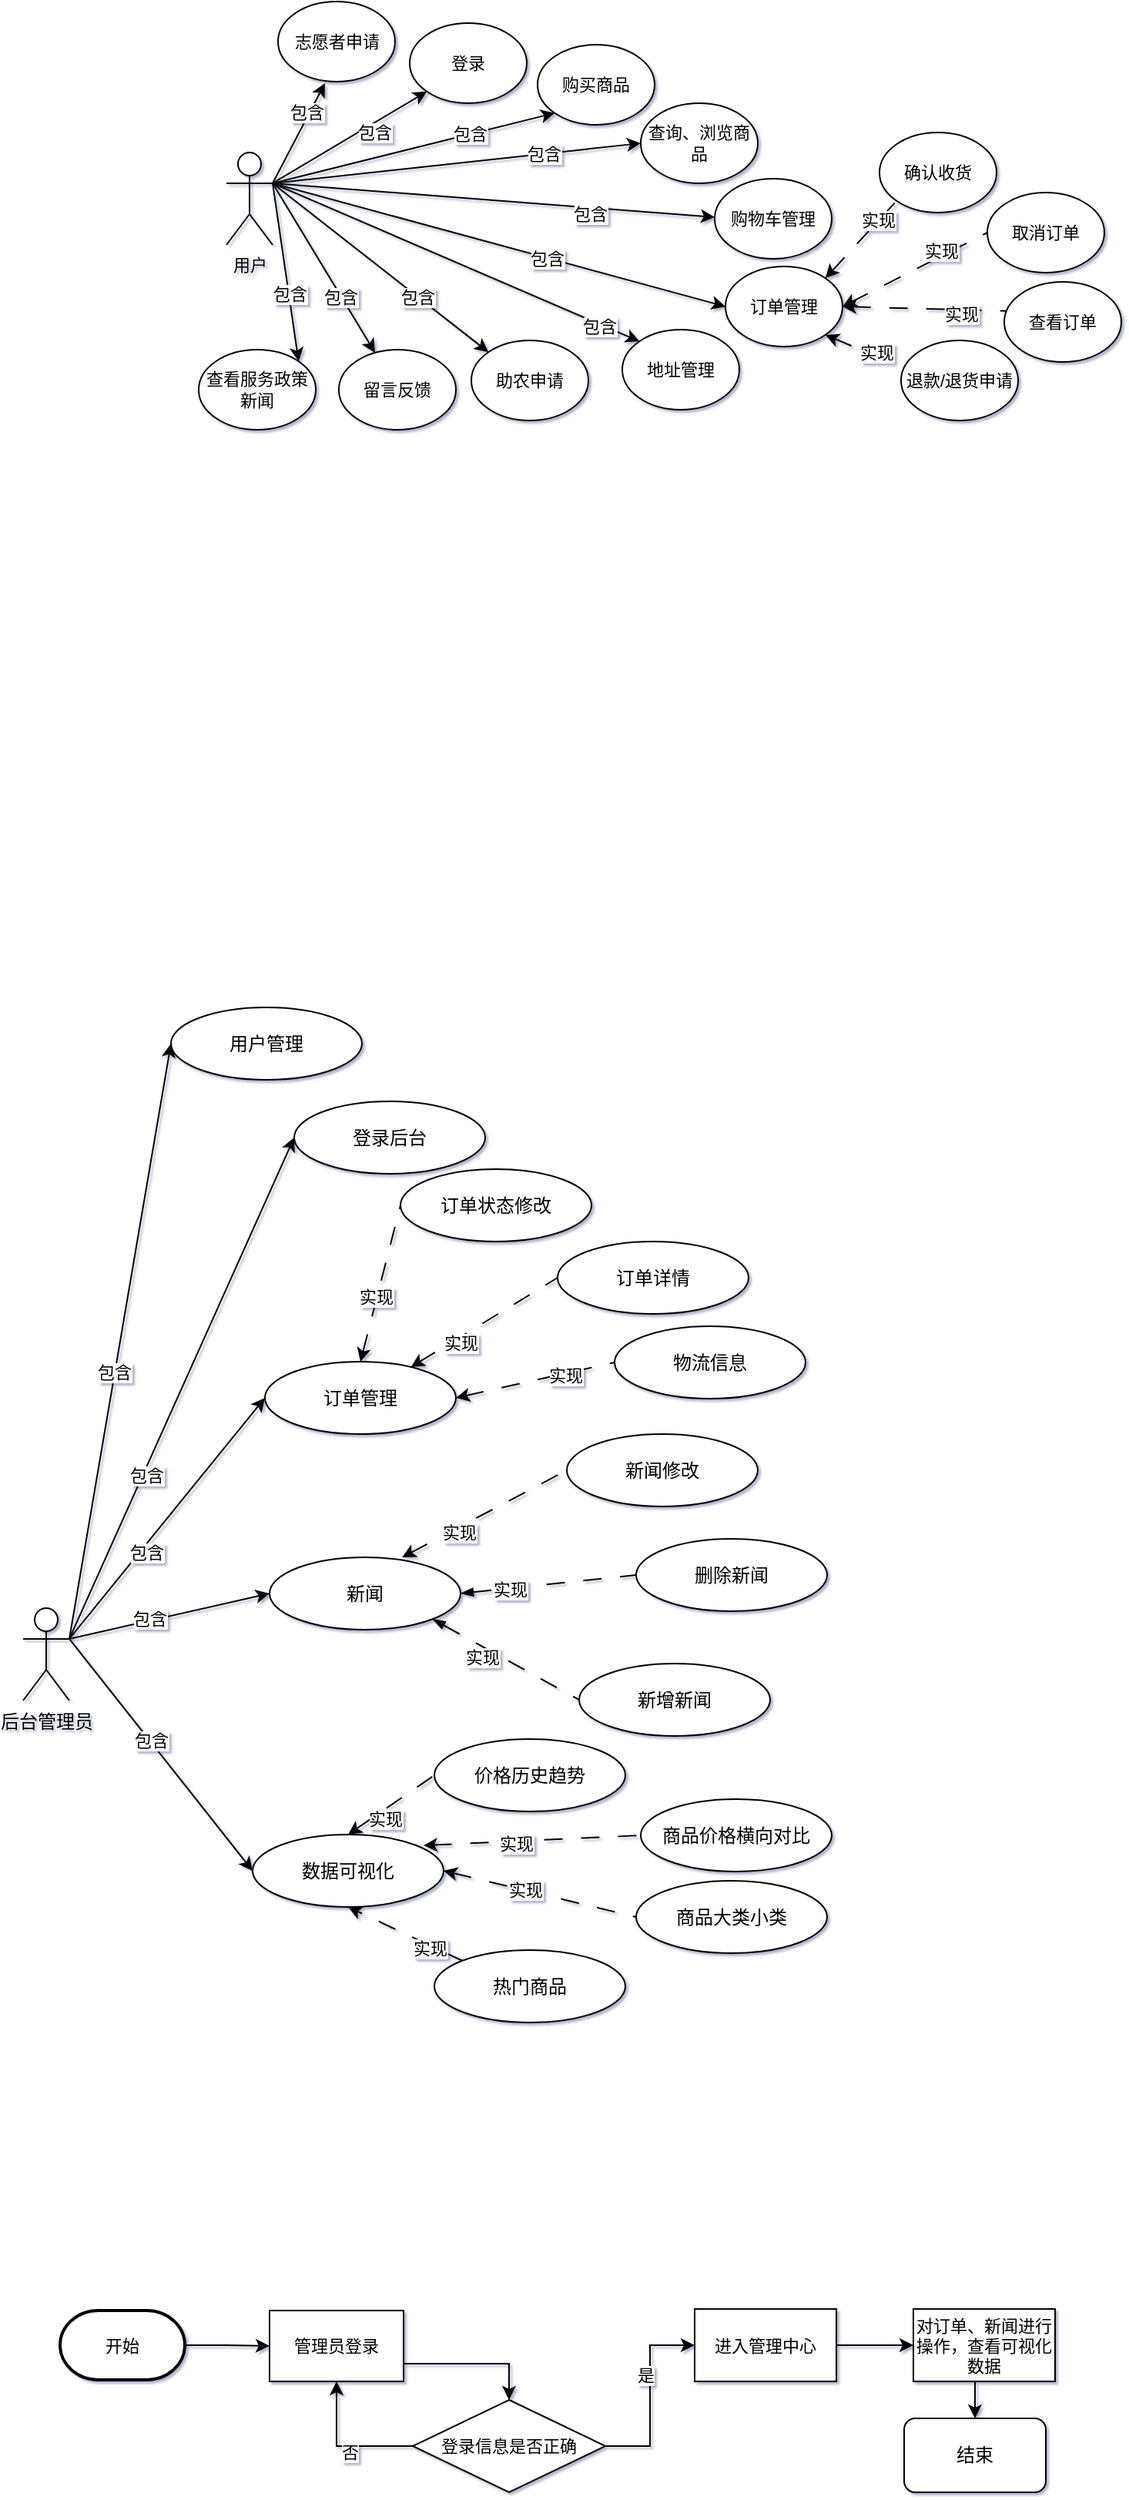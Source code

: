 <mxfile version="21.3.0" type="github">
  <diagram id="IAWx1fr4JjzV1SWlqMux" name="Page-1">
    <mxGraphModel dx="794" dy="1563" grid="0" gridSize="10" guides="1" tooltips="1" connect="1" arrows="1" fold="1" page="1" pageScale="1" pageWidth="827" pageHeight="1169" math="0" shadow="1">
      <root>
        <mxCell id="0" />
        <mxCell id="1" parent="0" />
        <mxCell id="3Ixn6hxzqCW4xCk5gr-1-3" style="rounded=0;orthogonalLoop=1;jettySize=auto;html=1;exitX=1;exitY=0.333;exitDx=0;exitDy=0;exitPerimeter=0;entryX=0;entryY=0.5;entryDx=0;entryDy=0;" parent="1" source="3Ixn6hxzqCW4xCk5gr-1-1" target="3Ixn6hxzqCW4xCk5gr-1-5" edge="1">
          <mxGeometry relative="1" as="geometry">
            <mxPoint x="130" y="71" as="targetPoint" />
          </mxGeometry>
        </mxCell>
        <mxCell id="raqdVHwmiV9Ux56MRQjQ-12" value="包含" style="edgeLabel;html=1;align=center;verticalAlign=middle;resizable=0;points=[];" parent="3Ixn6hxzqCW4xCk5gr-1-3" vertex="1" connectable="0">
          <mxGeometry x="-0.104" y="1" relative="1" as="geometry">
            <mxPoint as="offset" />
          </mxGeometry>
        </mxCell>
        <mxCell id="3Ixn6hxzqCW4xCk5gr-1-24" style="rounded=0;orthogonalLoop=1;jettySize=auto;html=1;exitX=1;exitY=0.333;exitDx=0;exitDy=0;exitPerimeter=0;entryX=0;entryY=0.5;entryDx=0;entryDy=0;" parent="1" source="3Ixn6hxzqCW4xCk5gr-1-1" target="3Ixn6hxzqCW4xCk5gr-1-12" edge="1">
          <mxGeometry relative="1" as="geometry" />
        </mxCell>
        <mxCell id="raqdVHwmiV9Ux56MRQjQ-8" value="包含" style="edgeLabel;html=1;align=center;verticalAlign=middle;resizable=0;points=[];" parent="3Ixn6hxzqCW4xCk5gr-1-24" vertex="1" connectable="0">
          <mxGeometry x="-0.198" y="1" relative="1" as="geometry">
            <mxPoint as="offset" />
          </mxGeometry>
        </mxCell>
        <mxCell id="3Ixn6hxzqCW4xCk5gr-1-25" style="rounded=0;orthogonalLoop=1;jettySize=auto;html=1;exitX=1;exitY=0.333;exitDx=0;exitDy=0;exitPerimeter=0;entryX=0;entryY=0.5;entryDx=0;entryDy=0;" parent="1" source="3Ixn6hxzqCW4xCk5gr-1-1" target="3Ixn6hxzqCW4xCk5gr-1-16" edge="1">
          <mxGeometry relative="1" as="geometry" />
        </mxCell>
        <mxCell id="raqdVHwmiV9Ux56MRQjQ-7" value="包含" style="edgeLabel;html=1;align=center;verticalAlign=middle;resizable=0;points=[];" parent="3Ixn6hxzqCW4xCk5gr-1-25" vertex="1" connectable="0">
          <mxGeometry x="-0.125" y="1" relative="1" as="geometry">
            <mxPoint as="offset" />
          </mxGeometry>
        </mxCell>
        <mxCell id="3Ixn6hxzqCW4xCk5gr-1-26" style="rounded=0;orthogonalLoop=1;jettySize=auto;html=1;exitX=1;exitY=0.333;exitDx=0;exitDy=0;exitPerimeter=0;entryX=0;entryY=0.5;entryDx=0;entryDy=0;" parent="1" source="3Ixn6hxzqCW4xCk5gr-1-1" target="3Ixn6hxzqCW4xCk5gr-1-7" edge="1">
          <mxGeometry relative="1" as="geometry" />
        </mxCell>
        <mxCell id="raqdVHwmiV9Ux56MRQjQ-10" value="包含" style="edgeLabel;html=1;align=center;verticalAlign=middle;resizable=0;points=[];" parent="3Ixn6hxzqCW4xCk5gr-1-26" vertex="1" connectable="0">
          <mxGeometry x="-0.342" y="-2" relative="1" as="geometry">
            <mxPoint as="offset" />
          </mxGeometry>
        </mxCell>
        <mxCell id="3Ixn6hxzqCW4xCk5gr-1-27" style="rounded=0;orthogonalLoop=1;jettySize=auto;html=1;exitX=1;exitY=0.333;exitDx=0;exitDy=0;exitPerimeter=0;entryX=0;entryY=0.5;entryDx=0;entryDy=0;" parent="1" source="3Ixn6hxzqCW4xCk5gr-1-1" target="3Ixn6hxzqCW4xCk5gr-1-8" edge="1">
          <mxGeometry relative="1" as="geometry" />
        </mxCell>
        <mxCell id="raqdVHwmiV9Ux56MRQjQ-9" value="包含" style="edgeLabel;html=1;align=center;verticalAlign=middle;resizable=0;points=[];" parent="3Ixn6hxzqCW4xCk5gr-1-27" vertex="1" connectable="0">
          <mxGeometry x="-0.254" y="-3" relative="1" as="geometry">
            <mxPoint as="offset" />
          </mxGeometry>
        </mxCell>
        <mxCell id="3Ixn6hxzqCW4xCk5gr-1-1" value="后台管理员" style="shape=umlActor;verticalLabelPosition=bottom;verticalAlign=top;html=1;outlineConnect=0;" parent="1" vertex="1">
          <mxGeometry x="56" y="487" width="30" height="60" as="geometry" />
        </mxCell>
        <mxCell id="3Ixn6hxzqCW4xCk5gr-1-5" value="用户管理" style="ellipse;whiteSpace=wrap;html=1;" parent="1" vertex="1">
          <mxGeometry x="152" y="97" width="124" height="47" as="geometry" />
        </mxCell>
        <mxCell id="3Ixn6hxzqCW4xCk5gr-1-7" value="登录后台" style="ellipse;whiteSpace=wrap;html=1;" parent="1" vertex="1">
          <mxGeometry x="232" y="158" width="124" height="47" as="geometry" />
        </mxCell>
        <mxCell id="3Ixn6hxzqCW4xCk5gr-1-35" style="edgeStyle=none;shape=connector;rounded=0;orthogonalLoop=1;jettySize=auto;html=1;exitX=0.5;exitY=0;exitDx=0;exitDy=0;entryX=0;entryY=0.5;entryDx=0;entryDy=0;dashed=1;dashPattern=12 12;labelBackgroundColor=default;strokeColor=default;fontFamily=Helvetica;fontSize=11;fontColor=default;endArrow=none;startArrow=classic;startFill=1;endFill=0;" parent="1" source="3Ixn6hxzqCW4xCk5gr-1-8" target="3Ixn6hxzqCW4xCk5gr-1-9" edge="1">
          <mxGeometry relative="1" as="geometry" />
        </mxCell>
        <mxCell id="raqdVHwmiV9Ux56MRQjQ-18" value="实现" style="edgeLabel;html=1;align=center;verticalAlign=middle;resizable=0;points=[];" parent="3Ixn6hxzqCW4xCk5gr-1-35" vertex="1" connectable="0">
          <mxGeometry x="-0.176" y="1" relative="1" as="geometry">
            <mxPoint as="offset" />
          </mxGeometry>
        </mxCell>
        <mxCell id="3Ixn6hxzqCW4xCk5gr-1-36" style="edgeStyle=none;shape=connector;rounded=0;orthogonalLoop=1;jettySize=auto;html=1;entryX=0;entryY=0.5;entryDx=0;entryDy=0;dashed=1;dashPattern=12 12;labelBackgroundColor=default;strokeColor=default;fontFamily=Helvetica;fontSize=11;fontColor=default;endArrow=none;startArrow=classic;startFill=1;endFill=0;" parent="1" source="3Ixn6hxzqCW4xCk5gr-1-8" target="3Ixn6hxzqCW4xCk5gr-1-10" edge="1">
          <mxGeometry relative="1" as="geometry" />
        </mxCell>
        <mxCell id="raqdVHwmiV9Ux56MRQjQ-19" value="实现" style="edgeLabel;html=1;align=center;verticalAlign=middle;resizable=0;points=[];" parent="3Ixn6hxzqCW4xCk5gr-1-36" vertex="1" connectable="0">
          <mxGeometry x="-0.366" y="-3" relative="1" as="geometry">
            <mxPoint as="offset" />
          </mxGeometry>
        </mxCell>
        <mxCell id="3Ixn6hxzqCW4xCk5gr-1-37" style="edgeStyle=none;shape=connector;rounded=0;orthogonalLoop=1;jettySize=auto;html=1;exitX=1;exitY=0.5;exitDx=0;exitDy=0;entryX=0;entryY=0.5;entryDx=0;entryDy=0;dashed=1;dashPattern=12 12;labelBackgroundColor=default;strokeColor=default;fontFamily=Helvetica;fontSize=11;fontColor=default;endArrow=none;startArrow=classic;startFill=1;endFill=0;" parent="1" source="3Ixn6hxzqCW4xCk5gr-1-8" target="3Ixn6hxzqCW4xCk5gr-1-11" edge="1">
          <mxGeometry relative="1" as="geometry" />
        </mxCell>
        <mxCell id="raqdVHwmiV9Ux56MRQjQ-20" value="实现" style="edgeLabel;html=1;align=center;verticalAlign=middle;resizable=0;points=[];" parent="3Ixn6hxzqCW4xCk5gr-1-37" vertex="1" connectable="0">
          <mxGeometry x="0.361" y="-1" relative="1" as="geometry">
            <mxPoint as="offset" />
          </mxGeometry>
        </mxCell>
        <mxCell id="3Ixn6hxzqCW4xCk5gr-1-8" value="订单管理" style="ellipse;whiteSpace=wrap;html=1;" parent="1" vertex="1">
          <mxGeometry x="213" y="327" width="124" height="47" as="geometry" />
        </mxCell>
        <mxCell id="3Ixn6hxzqCW4xCk5gr-1-9" value="订单状态修改" style="ellipse;whiteSpace=wrap;html=1;" parent="1" vertex="1">
          <mxGeometry x="301" y="202" width="124" height="47" as="geometry" />
        </mxCell>
        <mxCell id="3Ixn6hxzqCW4xCk5gr-1-10" value="订单详情" style="ellipse;whiteSpace=wrap;html=1;" parent="1" vertex="1">
          <mxGeometry x="403" y="249" width="124" height="47" as="geometry" />
        </mxCell>
        <mxCell id="3Ixn6hxzqCW4xCk5gr-1-11" value="物流信息" style="ellipse;whiteSpace=wrap;html=1;" parent="1" vertex="1">
          <mxGeometry x="440" y="304" width="124" height="47" as="geometry" />
        </mxCell>
        <mxCell id="3Ixn6hxzqCW4xCk5gr-1-32" style="edgeStyle=none;shape=connector;rounded=0;orthogonalLoop=1;jettySize=auto;html=1;exitX=0.694;exitY=0;exitDx=0;exitDy=0;entryX=0;entryY=0.5;entryDx=0;entryDy=0;dashed=1;dashPattern=12 12;labelBackgroundColor=default;strokeColor=default;fontFamily=Helvetica;fontSize=11;fontColor=default;endArrow=none;startArrow=classic;startFill=1;endFill=0;exitPerimeter=0;" parent="1" source="3Ixn6hxzqCW4xCk5gr-1-12" target="3Ixn6hxzqCW4xCk5gr-1-13" edge="1">
          <mxGeometry relative="1" as="geometry" />
        </mxCell>
        <mxCell id="raqdVHwmiV9Ux56MRQjQ-17" value="实现" style="edgeLabel;html=1;align=center;verticalAlign=middle;resizable=0;points=[];" parent="3Ixn6hxzqCW4xCk5gr-1-32" vertex="1" connectable="0">
          <mxGeometry x="-0.345" y="-3" relative="1" as="geometry">
            <mxPoint as="offset" />
          </mxGeometry>
        </mxCell>
        <mxCell id="3Ixn6hxzqCW4xCk5gr-1-33" style="edgeStyle=none;shape=connector;rounded=0;orthogonalLoop=1;jettySize=auto;html=1;exitX=1;exitY=0.5;exitDx=0;exitDy=0;entryX=0;entryY=0.5;entryDx=0;entryDy=0;dashed=1;dashPattern=12 12;labelBackgroundColor=default;strokeColor=default;fontFamily=Helvetica;fontSize=11;fontColor=default;endArrow=none;startArrow=blockThin;startFill=1;endFill=0;" parent="1" source="3Ixn6hxzqCW4xCk5gr-1-12" target="3Ixn6hxzqCW4xCk5gr-1-14" edge="1">
          <mxGeometry relative="1" as="geometry" />
        </mxCell>
        <mxCell id="raqdVHwmiV9Ux56MRQjQ-16" value="实现" style="edgeLabel;html=1;align=center;verticalAlign=middle;resizable=0;points=[];" parent="3Ixn6hxzqCW4xCk5gr-1-33" vertex="1" connectable="0">
          <mxGeometry x="-0.449" y="-1" relative="1" as="geometry">
            <mxPoint as="offset" />
          </mxGeometry>
        </mxCell>
        <mxCell id="3Ixn6hxzqCW4xCk5gr-1-34" style="edgeStyle=none;shape=connector;rounded=0;orthogonalLoop=1;jettySize=auto;html=1;exitX=1;exitY=1;exitDx=0;exitDy=0;entryX=0;entryY=0.5;entryDx=0;entryDy=0;dashed=1;dashPattern=12 12;labelBackgroundColor=default;strokeColor=default;fontFamily=Helvetica;fontSize=11;fontColor=default;endArrow=none;endFill=0;startArrow=blockThin;startFill=1;" parent="1" source="3Ixn6hxzqCW4xCk5gr-1-12" target="3Ixn6hxzqCW4xCk5gr-1-15" edge="1">
          <mxGeometry relative="1" as="geometry" />
        </mxCell>
        <mxCell id="raqdVHwmiV9Ux56MRQjQ-15" value="实现" style="edgeLabel;html=1;align=center;verticalAlign=middle;resizable=0;points=[];" parent="3Ixn6hxzqCW4xCk5gr-1-34" vertex="1" connectable="0">
          <mxGeometry x="-0.279" y="-1" relative="1" as="geometry">
            <mxPoint x="-2" y="5" as="offset" />
          </mxGeometry>
        </mxCell>
        <mxCell id="3Ixn6hxzqCW4xCk5gr-1-12" value="新闻" style="ellipse;whiteSpace=wrap;html=1;" parent="1" vertex="1">
          <mxGeometry x="216" y="454" width="124" height="47" as="geometry" />
        </mxCell>
        <mxCell id="3Ixn6hxzqCW4xCk5gr-1-13" value="新闻修改" style="ellipse;whiteSpace=wrap;html=1;" parent="1" vertex="1">
          <mxGeometry x="409" y="374" width="124" height="47" as="geometry" />
        </mxCell>
        <mxCell id="3Ixn6hxzqCW4xCk5gr-1-14" value="删除新闻" style="ellipse;whiteSpace=wrap;html=1;" parent="1" vertex="1">
          <mxGeometry x="454" y="442" width="124" height="47" as="geometry" />
        </mxCell>
        <mxCell id="3Ixn6hxzqCW4xCk5gr-1-15" value="新增新闻" style="ellipse;whiteSpace=wrap;html=1;" parent="1" vertex="1">
          <mxGeometry x="417" y="523" width="124" height="47" as="geometry" />
        </mxCell>
        <mxCell id="3Ixn6hxzqCW4xCk5gr-1-23" style="rounded=0;orthogonalLoop=1;jettySize=auto;html=1;exitX=0.5;exitY=0;exitDx=0;exitDy=0;entryX=0;entryY=0.5;entryDx=0;entryDy=0;dashed=1;dashPattern=12 12;startArrow=classic;startFill=1;endArrow=none;endFill=0;" parent="1" source="3Ixn6hxzqCW4xCk5gr-1-16" target="3Ixn6hxzqCW4xCk5gr-1-17" edge="1">
          <mxGeometry relative="1" as="geometry" />
        </mxCell>
        <mxCell id="raqdVHwmiV9Ux56MRQjQ-14" value="实现" style="edgeLabel;html=1;align=center;verticalAlign=middle;resizable=0;points=[];" parent="3Ixn6hxzqCW4xCk5gr-1-23" vertex="1" connectable="0">
          <mxGeometry x="-0.253" y="-5" relative="1" as="geometry">
            <mxPoint as="offset" />
          </mxGeometry>
        </mxCell>
        <mxCell id="3Ixn6hxzqCW4xCk5gr-1-29" style="rounded=0;orthogonalLoop=1;jettySize=auto;html=1;exitX=0.895;exitY=0.15;exitDx=0;exitDy=0;entryX=0;entryY=0.5;entryDx=0;entryDy=0;dashed=1;dashPattern=12 12;startArrow=classic;startFill=1;endArrow=none;endFill=0;exitPerimeter=0;" parent="1" source="3Ixn6hxzqCW4xCk5gr-1-16" target="3Ixn6hxzqCW4xCk5gr-1-18" edge="1">
          <mxGeometry relative="1" as="geometry" />
        </mxCell>
        <mxCell id="raqdVHwmiV9Ux56MRQjQ-13" value="实现" style="edgeLabel;html=1;align=center;verticalAlign=middle;resizable=0;points=[];" parent="3Ixn6hxzqCW4xCk5gr-1-29" vertex="1" connectable="0">
          <mxGeometry x="-0.148" y="-1" relative="1" as="geometry">
            <mxPoint as="offset" />
          </mxGeometry>
        </mxCell>
        <mxCell id="3Ixn6hxzqCW4xCk5gr-1-30" style="edgeStyle=none;shape=connector;rounded=0;orthogonalLoop=1;jettySize=auto;html=1;exitX=1;exitY=0.5;exitDx=0;exitDy=0;entryX=0;entryY=0.5;entryDx=0;entryDy=0;dashed=1;dashPattern=12 12;labelBackgroundColor=default;strokeColor=default;fontFamily=Helvetica;fontSize=11;fontColor=default;endArrow=none;startArrow=classic;startFill=1;endFill=0;" parent="1" source="3Ixn6hxzqCW4xCk5gr-1-16" target="3Ixn6hxzqCW4xCk5gr-1-19" edge="1">
          <mxGeometry relative="1" as="geometry" />
        </mxCell>
        <mxCell id="raqdVHwmiV9Ux56MRQjQ-6" value="实现" style="edgeLabel;html=1;align=center;verticalAlign=middle;resizable=0;points=[];" parent="3Ixn6hxzqCW4xCk5gr-1-30" vertex="1" connectable="0">
          <mxGeometry x="-0.162" relative="1" as="geometry">
            <mxPoint as="offset" />
          </mxGeometry>
        </mxCell>
        <mxCell id="3Ixn6hxzqCW4xCk5gr-1-16" value="数据可视化" style="ellipse;whiteSpace=wrap;html=1;" parent="1" vertex="1">
          <mxGeometry x="205" y="634" width="124" height="47" as="geometry" />
        </mxCell>
        <mxCell id="3Ixn6hxzqCW4xCk5gr-1-17" value="价格历史趋势" style="ellipse;whiteSpace=wrap;html=1;" parent="1" vertex="1">
          <mxGeometry x="323" y="572" width="124" height="47" as="geometry" />
        </mxCell>
        <mxCell id="3Ixn6hxzqCW4xCk5gr-1-18" value="商品价格横向对比" style="ellipse;whiteSpace=wrap;html=1;" parent="1" vertex="1">
          <mxGeometry x="457" y="611" width="124" height="47" as="geometry" />
        </mxCell>
        <mxCell id="3Ixn6hxzqCW4xCk5gr-1-19" value="商品大类小类" style="ellipse;whiteSpace=wrap;html=1;" parent="1" vertex="1">
          <mxGeometry x="454" y="664" width="124" height="47" as="geometry" />
        </mxCell>
        <mxCell id="2umxBC1oiJkA_RggxifI-1" style="edgeStyle=none;shape=connector;rounded=0;orthogonalLoop=1;jettySize=auto;html=1;exitX=0;exitY=0;exitDx=0;exitDy=0;entryX=0.5;entryY=1;entryDx=0;entryDy=0;dashed=1;dashPattern=12 12;labelBackgroundColor=default;strokeColor=default;fontFamily=Helvetica;fontSize=11;fontColor=default;startArrow=none;startFill=0;endArrow=classic;endFill=1;" edge="1" parent="1" source="3Ixn6hxzqCW4xCk5gr-1-20" target="3Ixn6hxzqCW4xCk5gr-1-16">
          <mxGeometry relative="1" as="geometry" />
        </mxCell>
        <mxCell id="2umxBC1oiJkA_RggxifI-3" value="实现" style="edgeLabel;html=1;align=center;verticalAlign=middle;resizable=0;points=[];fontSize=11;fontFamily=Helvetica;fontColor=default;" vertex="1" connectable="0" parent="2umxBC1oiJkA_RggxifI-1">
          <mxGeometry x="-0.435" y="2" relative="1" as="geometry">
            <mxPoint as="offset" />
          </mxGeometry>
        </mxCell>
        <mxCell id="3Ixn6hxzqCW4xCk5gr-1-20" value="热门商品" style="ellipse;whiteSpace=wrap;html=1;" parent="1" vertex="1">
          <mxGeometry x="323" y="709" width="124" height="47" as="geometry" />
        </mxCell>
        <mxCell id="3Ixn6hxzqCW4xCk5gr-1-46" style="edgeStyle=orthogonalEdgeStyle;shape=connector;rounded=0;orthogonalLoop=1;jettySize=auto;html=1;exitX=1;exitY=0.5;exitDx=0;exitDy=0;exitPerimeter=0;entryX=0;entryY=0.5;entryDx=0;entryDy=0;labelBackgroundColor=default;strokeColor=default;fontFamily=Helvetica;fontSize=11;fontColor=default;endArrow=classic;" parent="1" source="3Ixn6hxzqCW4xCk5gr-1-38" target="3Ixn6hxzqCW4xCk5gr-1-39" edge="1">
          <mxGeometry relative="1" as="geometry" />
        </mxCell>
        <mxCell id="3Ixn6hxzqCW4xCk5gr-1-38" value="开始" style="strokeWidth=2;html=1;shape=mxgraph.flowchart.terminator;whiteSpace=wrap;fontFamily=Helvetica;fontSize=11;fontColor=default;" parent="1" vertex="1">
          <mxGeometry x="80" y="943" width="81" height="45" as="geometry" />
        </mxCell>
        <mxCell id="3Ixn6hxzqCW4xCk5gr-1-45" style="edgeStyle=orthogonalEdgeStyle;shape=connector;rounded=0;orthogonalLoop=1;jettySize=auto;html=1;exitX=1;exitY=0.75;exitDx=0;exitDy=0;entryX=0.5;entryY=0;entryDx=0;entryDy=0;labelBackgroundColor=default;strokeColor=default;fontFamily=Helvetica;fontSize=11;fontColor=default;endArrow=classic;" parent="1" source="3Ixn6hxzqCW4xCk5gr-1-39" target="3Ixn6hxzqCW4xCk5gr-1-42" edge="1">
          <mxGeometry relative="1" as="geometry" />
        </mxCell>
        <mxCell id="3Ixn6hxzqCW4xCk5gr-1-39" value="管理员登录" style="rounded=0;whiteSpace=wrap;html=1;fontFamily=Helvetica;fontSize=11;fontColor=default;" parent="1" vertex="1">
          <mxGeometry x="216" y="943" width="87" height="46" as="geometry" />
        </mxCell>
        <mxCell id="3Ixn6hxzqCW4xCk5gr-1-44" style="edgeStyle=orthogonalEdgeStyle;shape=connector;rounded=0;orthogonalLoop=1;jettySize=auto;html=1;entryX=0.5;entryY=1;entryDx=0;entryDy=0;labelBackgroundColor=default;strokeColor=default;fontFamily=Helvetica;fontSize=11;fontColor=default;endArrow=classic;" parent="1" source="3Ixn6hxzqCW4xCk5gr-1-42" target="3Ixn6hxzqCW4xCk5gr-1-39" edge="1">
          <mxGeometry relative="1" as="geometry" />
        </mxCell>
        <mxCell id="raqdVHwmiV9Ux56MRQjQ-3" value="否" style="edgeLabel;html=1;align=center;verticalAlign=middle;resizable=0;points=[];" parent="3Ixn6hxzqCW4xCk5gr-1-44" vertex="1" connectable="0">
          <mxGeometry x="-0.105" y="4" relative="1" as="geometry">
            <mxPoint as="offset" />
          </mxGeometry>
        </mxCell>
        <mxCell id="raqdVHwmiV9Ux56MRQjQ-21" style="edgeStyle=orthogonalEdgeStyle;rounded=0;orthogonalLoop=1;jettySize=auto;html=1;exitX=1;exitY=0.5;exitDx=0;exitDy=0;entryX=0;entryY=0.5;entryDx=0;entryDy=0;" parent="1" source="3Ixn6hxzqCW4xCk5gr-1-42" target="3Ixn6hxzqCW4xCk5gr-1-47" edge="1">
          <mxGeometry relative="1" as="geometry" />
        </mxCell>
        <mxCell id="raqdVHwmiV9Ux56MRQjQ-22" value="是" style="edgeLabel;html=1;align=center;verticalAlign=middle;resizable=0;points=[];" parent="raqdVHwmiV9Ux56MRQjQ-21" vertex="1" connectable="0">
          <mxGeometry x="0.215" y="3" relative="1" as="geometry">
            <mxPoint as="offset" />
          </mxGeometry>
        </mxCell>
        <mxCell id="3Ixn6hxzqCW4xCk5gr-1-42" value="登录信息是否正确" style="rhombus;whiteSpace=wrap;html=1;fontFamily=Helvetica;fontSize=11;fontColor=default;" parent="1" vertex="1">
          <mxGeometry x="309" y="1001" width="125" height="60" as="geometry" />
        </mxCell>
        <mxCell id="3Ixn6hxzqCW4xCk5gr-1-51" style="edgeStyle=orthogonalEdgeStyle;shape=connector;rounded=0;orthogonalLoop=1;jettySize=auto;html=1;exitX=1;exitY=0.5;exitDx=0;exitDy=0;entryX=0;entryY=0.5;entryDx=0;entryDy=0;labelBackgroundColor=default;strokeColor=default;fontFamily=Helvetica;fontSize=11;fontColor=default;endArrow=classic;" parent="1" source="3Ixn6hxzqCW4xCk5gr-1-47" target="3Ixn6hxzqCW4xCk5gr-1-49" edge="1">
          <mxGeometry relative="1" as="geometry" />
        </mxCell>
        <mxCell id="3Ixn6hxzqCW4xCk5gr-1-47" value="进入管理中心" style="rounded=0;whiteSpace=wrap;html=1;fontFamily=Helvetica;fontSize=11;fontColor=default;" parent="1" vertex="1">
          <mxGeometry x="492" y="942" width="92" height="47" as="geometry" />
        </mxCell>
        <mxCell id="3Ixn6hxzqCW4xCk5gr-1-53" style="edgeStyle=orthogonalEdgeStyle;shape=connector;rounded=0;orthogonalLoop=1;jettySize=auto;html=1;exitX=0.5;exitY=1;exitDx=0;exitDy=0;entryX=0.5;entryY=0;entryDx=0;entryDy=0;labelBackgroundColor=default;strokeColor=default;fontFamily=Helvetica;fontSize=11;fontColor=default;endArrow=classic;" parent="1" source="3Ixn6hxzqCW4xCk5gr-1-49" target="raqdVHwmiV9Ux56MRQjQ-2" edge="1">
          <mxGeometry relative="1" as="geometry">
            <mxPoint x="470" y="1255" as="targetPoint" />
          </mxGeometry>
        </mxCell>
        <mxCell id="3Ixn6hxzqCW4xCk5gr-1-49" value="对订单、新闻进行操作，查看可视化数据" style="rounded=0;whiteSpace=wrap;html=1;fontFamily=Helvetica;fontSize=11;fontColor=default;" parent="1" vertex="1">
          <mxGeometry x="634" y="942" width="92" height="47" as="geometry" />
        </mxCell>
        <mxCell id="raqdVHwmiV9Ux56MRQjQ-2" value="结束" style="rounded=1;whiteSpace=wrap;html=1;" parent="1" vertex="1">
          <mxGeometry x="628" y="1013" width="92" height="48" as="geometry" />
        </mxCell>
        <mxCell id="2umxBC1oiJkA_RggxifI-28" style="edgeStyle=none;shape=connector;rounded=0;orthogonalLoop=1;jettySize=auto;html=1;exitX=1;exitY=0.333;exitDx=0;exitDy=0;exitPerimeter=0;entryX=0;entryY=1;entryDx=0;entryDy=0;labelBackgroundColor=default;strokeColor=default;fontFamily=Helvetica;fontSize=11;fontColor=default;startArrow=none;startFill=0;endArrow=classic;endFill=1;" edge="1" parent="1" source="2umxBC1oiJkA_RggxifI-4" target="2umxBC1oiJkA_RggxifI-10">
          <mxGeometry relative="1" as="geometry" />
        </mxCell>
        <mxCell id="2umxBC1oiJkA_RggxifI-29" value="包含" style="edgeLabel;html=1;align=center;verticalAlign=middle;resizable=0;points=[];fontSize=11;fontFamily=Helvetica;fontColor=default;" vertex="1" connectable="0" parent="2umxBC1oiJkA_RggxifI-28">
          <mxGeometry x="0.272" y="-5" relative="1" as="geometry">
            <mxPoint as="offset" />
          </mxGeometry>
        </mxCell>
        <mxCell id="2umxBC1oiJkA_RggxifI-30" style="edgeStyle=none;shape=connector;rounded=0;orthogonalLoop=1;jettySize=auto;html=1;exitX=1;exitY=0.333;exitDx=0;exitDy=0;exitPerimeter=0;entryX=0.401;entryY=1.019;entryDx=0;entryDy=0;entryPerimeter=0;labelBackgroundColor=default;strokeColor=default;fontFamily=Helvetica;fontSize=11;fontColor=default;startArrow=none;startFill=0;endArrow=classic;endFill=1;" edge="1" parent="1" source="2umxBC1oiJkA_RggxifI-4" target="2umxBC1oiJkA_RggxifI-9">
          <mxGeometry relative="1" as="geometry" />
        </mxCell>
        <mxCell id="2umxBC1oiJkA_RggxifI-33" value="包含" style="edgeLabel;html=1;align=center;verticalAlign=middle;resizable=0;points=[];fontSize=11;fontFamily=Helvetica;fontColor=default;" vertex="1" connectable="0" parent="2umxBC1oiJkA_RggxifI-30">
          <mxGeometry x="0.389" y="2" relative="1" as="geometry">
            <mxPoint as="offset" />
          </mxGeometry>
        </mxCell>
        <mxCell id="2umxBC1oiJkA_RggxifI-31" style="edgeStyle=none;shape=connector;rounded=0;orthogonalLoop=1;jettySize=auto;html=1;exitX=1;exitY=0.333;exitDx=0;exitDy=0;exitPerimeter=0;entryX=0;entryY=1;entryDx=0;entryDy=0;labelBackgroundColor=default;strokeColor=default;fontFamily=Helvetica;fontSize=11;fontColor=default;startArrow=none;startFill=0;endArrow=classic;endFill=1;" edge="1" parent="1" source="2umxBC1oiJkA_RggxifI-4" target="2umxBC1oiJkA_RggxifI-11">
          <mxGeometry relative="1" as="geometry" />
        </mxCell>
        <mxCell id="2umxBC1oiJkA_RggxifI-32" value="包含" style="edgeLabel;html=1;align=center;verticalAlign=middle;resizable=0;points=[];fontSize=11;fontFamily=Helvetica;fontColor=default;" vertex="1" connectable="0" parent="2umxBC1oiJkA_RggxifI-31">
          <mxGeometry x="0.398" relative="1" as="geometry">
            <mxPoint as="offset" />
          </mxGeometry>
        </mxCell>
        <mxCell id="2umxBC1oiJkA_RggxifI-34" style="edgeStyle=none;shape=connector;rounded=0;orthogonalLoop=1;jettySize=auto;html=1;exitX=1;exitY=0.333;exitDx=0;exitDy=0;exitPerimeter=0;entryX=0;entryY=0.5;entryDx=0;entryDy=0;labelBackgroundColor=default;strokeColor=default;fontFamily=Helvetica;fontSize=11;fontColor=default;startArrow=none;startFill=0;endArrow=classic;endFill=1;" edge="1" parent="1" source="2umxBC1oiJkA_RggxifI-4" target="2umxBC1oiJkA_RggxifI-12">
          <mxGeometry relative="1" as="geometry" />
        </mxCell>
        <mxCell id="2umxBC1oiJkA_RggxifI-35" value="包含" style="edgeLabel;html=1;align=center;verticalAlign=middle;resizable=0;points=[];fontSize=11;fontFamily=Helvetica;fontColor=default;" vertex="1" connectable="0" parent="2umxBC1oiJkA_RggxifI-34">
          <mxGeometry x="0.473" relative="1" as="geometry">
            <mxPoint as="offset" />
          </mxGeometry>
        </mxCell>
        <mxCell id="2umxBC1oiJkA_RggxifI-37" style="edgeStyle=none;shape=connector;rounded=0;orthogonalLoop=1;jettySize=auto;html=1;exitX=1;exitY=0.333;exitDx=0;exitDy=0;exitPerimeter=0;entryX=0;entryY=0.481;entryDx=0;entryDy=0;entryPerimeter=0;labelBackgroundColor=default;strokeColor=default;fontFamily=Helvetica;fontSize=11;fontColor=default;startArrow=none;startFill=0;endArrow=classic;endFill=1;" edge="1" parent="1" source="2umxBC1oiJkA_RggxifI-4" target="2umxBC1oiJkA_RggxifI-13">
          <mxGeometry relative="1" as="geometry" />
        </mxCell>
        <mxCell id="2umxBC1oiJkA_RggxifI-38" value="包含" style="edgeLabel;html=1;align=center;verticalAlign=middle;resizable=0;points=[];fontSize=11;fontFamily=Helvetica;fontColor=default;" vertex="1" connectable="0" parent="2umxBC1oiJkA_RggxifI-37">
          <mxGeometry x="0.438" y="-4" relative="1" as="geometry">
            <mxPoint as="offset" />
          </mxGeometry>
        </mxCell>
        <mxCell id="2umxBC1oiJkA_RggxifI-39" style="edgeStyle=none;shape=connector;rounded=0;orthogonalLoop=1;jettySize=auto;html=1;entryX=0;entryY=0.5;entryDx=0;entryDy=0;labelBackgroundColor=default;strokeColor=default;fontFamily=Helvetica;fontSize=11;fontColor=default;startArrow=none;startFill=0;endArrow=classic;endFill=1;" edge="1" parent="1" target="2umxBC1oiJkA_RggxifI-15">
          <mxGeometry relative="1" as="geometry">
            <mxPoint x="218" y="-438" as="sourcePoint" />
          </mxGeometry>
        </mxCell>
        <mxCell id="2umxBC1oiJkA_RggxifI-40" value="包含" style="edgeLabel;html=1;align=center;verticalAlign=middle;resizable=0;points=[];fontSize=11;fontFamily=Helvetica;fontColor=default;" vertex="1" connectable="0" parent="2umxBC1oiJkA_RggxifI-39">
          <mxGeometry x="0.212" y="-1" relative="1" as="geometry">
            <mxPoint y="-1" as="offset" />
          </mxGeometry>
        </mxCell>
        <mxCell id="2umxBC1oiJkA_RggxifI-41" style="edgeStyle=none;shape=connector;rounded=0;orthogonalLoop=1;jettySize=auto;html=1;exitX=1;exitY=0.333;exitDx=0;exitDy=0;exitPerimeter=0;entryX=0;entryY=0;entryDx=0;entryDy=0;labelBackgroundColor=default;strokeColor=default;fontFamily=Helvetica;fontSize=11;fontColor=default;startArrow=none;startFill=0;endArrow=classic;endFill=1;" edge="1" parent="1" source="2umxBC1oiJkA_RggxifI-4" target="2umxBC1oiJkA_RggxifI-14">
          <mxGeometry relative="1" as="geometry" />
        </mxCell>
        <mxCell id="2umxBC1oiJkA_RggxifI-42" value="包含" style="edgeLabel;html=1;align=center;verticalAlign=middle;resizable=0;points=[];fontSize=11;fontFamily=Helvetica;fontColor=default;" vertex="1" connectable="0" parent="2umxBC1oiJkA_RggxifI-41">
          <mxGeometry x="0.782" y="-1" relative="1" as="geometry">
            <mxPoint as="offset" />
          </mxGeometry>
        </mxCell>
        <mxCell id="2umxBC1oiJkA_RggxifI-43" style="edgeStyle=none;shape=connector;rounded=0;orthogonalLoop=1;jettySize=auto;html=1;exitX=1;exitY=0.333;exitDx=0;exitDy=0;exitPerimeter=0;entryX=0;entryY=0;entryDx=0;entryDy=0;labelBackgroundColor=default;strokeColor=default;fontFamily=Helvetica;fontSize=11;fontColor=default;startArrow=none;startFill=0;endArrow=classic;endFill=1;" edge="1" parent="1" source="2umxBC1oiJkA_RggxifI-4" target="2umxBC1oiJkA_RggxifI-8">
          <mxGeometry relative="1" as="geometry" />
        </mxCell>
        <mxCell id="2umxBC1oiJkA_RggxifI-44" value="包含" style="edgeLabel;html=1;align=center;verticalAlign=middle;resizable=0;points=[];fontSize=11;fontFamily=Helvetica;fontColor=default;" vertex="1" connectable="0" parent="2umxBC1oiJkA_RggxifI-43">
          <mxGeometry x="0.338" relative="1" as="geometry">
            <mxPoint as="offset" />
          </mxGeometry>
        </mxCell>
        <mxCell id="2umxBC1oiJkA_RggxifI-45" style="edgeStyle=none;shape=connector;rounded=0;orthogonalLoop=1;jettySize=auto;html=1;exitX=1;exitY=0.333;exitDx=0;exitDy=0;exitPerimeter=0;labelBackgroundColor=default;strokeColor=default;fontFamily=Helvetica;fontSize=11;fontColor=default;startArrow=none;startFill=0;endArrow=classic;endFill=1;" edge="1" parent="1" source="2umxBC1oiJkA_RggxifI-4" target="2umxBC1oiJkA_RggxifI-7">
          <mxGeometry relative="1" as="geometry" />
        </mxCell>
        <mxCell id="2umxBC1oiJkA_RggxifI-46" value="包含" style="edgeLabel;html=1;align=center;verticalAlign=middle;resizable=0;points=[];fontSize=11;fontFamily=Helvetica;fontColor=default;" vertex="1" connectable="0" parent="2umxBC1oiJkA_RggxifI-45">
          <mxGeometry x="0.34" y="-1" relative="1" as="geometry">
            <mxPoint as="offset" />
          </mxGeometry>
        </mxCell>
        <mxCell id="2umxBC1oiJkA_RggxifI-47" style="edgeStyle=none;shape=connector;rounded=0;orthogonalLoop=1;jettySize=auto;html=1;exitX=1;exitY=0.333;exitDx=0;exitDy=0;exitPerimeter=0;entryX=1;entryY=0;entryDx=0;entryDy=0;labelBackgroundColor=default;strokeColor=default;fontFamily=Helvetica;fontSize=11;fontColor=default;startArrow=none;startFill=0;endArrow=classic;endFill=1;" edge="1" parent="1" source="2umxBC1oiJkA_RggxifI-4" target="2umxBC1oiJkA_RggxifI-6">
          <mxGeometry relative="1" as="geometry" />
        </mxCell>
        <mxCell id="2umxBC1oiJkA_RggxifI-48" value="包含" style="edgeLabel;html=1;align=center;verticalAlign=middle;resizable=0;points=[];fontSize=11;fontFamily=Helvetica;fontColor=default;" vertex="1" connectable="0" parent="2umxBC1oiJkA_RggxifI-47">
          <mxGeometry x="0.247" relative="1" as="geometry">
            <mxPoint as="offset" />
          </mxGeometry>
        </mxCell>
        <mxCell id="2umxBC1oiJkA_RggxifI-4" value="用户" style="shape=umlActor;verticalLabelPosition=bottom;verticalAlign=top;html=1;outlineConnect=0;fontFamily=Helvetica;fontSize=11;fontColor=default;" vertex="1" parent="1">
          <mxGeometry x="188" y="-458" width="30" height="60" as="geometry" />
        </mxCell>
        <mxCell id="2umxBC1oiJkA_RggxifI-6" value="查看服务政策新闻" style="ellipse;whiteSpace=wrap;html=1;fontFamily=Helvetica;fontSize=11;fontColor=default;" vertex="1" parent="1">
          <mxGeometry x="170" y="-330" width="76" height="52" as="geometry" />
        </mxCell>
        <mxCell id="2umxBC1oiJkA_RggxifI-7" value="留言反馈" style="ellipse;whiteSpace=wrap;html=1;fontFamily=Helvetica;fontSize=11;fontColor=default;" vertex="1" parent="1">
          <mxGeometry x="261" y="-330" width="76" height="52" as="geometry" />
        </mxCell>
        <mxCell id="2umxBC1oiJkA_RggxifI-8" value="助农申请" style="ellipse;whiteSpace=wrap;html=1;fontFamily=Helvetica;fontSize=11;fontColor=default;" vertex="1" parent="1">
          <mxGeometry x="347" y="-336" width="76" height="52" as="geometry" />
        </mxCell>
        <mxCell id="2umxBC1oiJkA_RggxifI-9" value="志愿者申请" style="ellipse;whiteSpace=wrap;html=1;fontFamily=Helvetica;fontSize=11;fontColor=default;" vertex="1" parent="1">
          <mxGeometry x="221.5" y="-556" width="76" height="52" as="geometry" />
        </mxCell>
        <mxCell id="2umxBC1oiJkA_RggxifI-10" value="登录" style="ellipse;whiteSpace=wrap;html=1;fontFamily=Helvetica;fontSize=11;fontColor=default;" vertex="1" parent="1">
          <mxGeometry x="307" y="-542" width="76" height="52" as="geometry" />
        </mxCell>
        <mxCell id="2umxBC1oiJkA_RggxifI-11" value="购买商品" style="ellipse;whiteSpace=wrap;html=1;fontFamily=Helvetica;fontSize=11;fontColor=default;" vertex="1" parent="1">
          <mxGeometry x="390" y="-528" width="76" height="52" as="geometry" />
        </mxCell>
        <mxCell id="2umxBC1oiJkA_RggxifI-12" value="查询、浏览商品" style="ellipse;whiteSpace=wrap;html=1;fontFamily=Helvetica;fontSize=11;fontColor=default;" vertex="1" parent="1">
          <mxGeometry x="457" y="-490" width="76" height="52" as="geometry" />
        </mxCell>
        <mxCell id="2umxBC1oiJkA_RggxifI-13" value="购物车管理" style="ellipse;whiteSpace=wrap;html=1;fontFamily=Helvetica;fontSize=11;fontColor=default;" vertex="1" parent="1">
          <mxGeometry x="505" y="-441" width="76" height="52" as="geometry" />
        </mxCell>
        <mxCell id="2umxBC1oiJkA_RggxifI-14" value="地址管理" style="ellipse;whiteSpace=wrap;html=1;fontFamily=Helvetica;fontSize=11;fontColor=default;" vertex="1" parent="1">
          <mxGeometry x="445" y="-343" width="76" height="52" as="geometry" />
        </mxCell>
        <mxCell id="2umxBC1oiJkA_RggxifI-20" style="edgeStyle=none;shape=connector;rounded=0;orthogonalLoop=1;jettySize=auto;html=1;exitX=1;exitY=0;exitDx=0;exitDy=0;entryX=0;entryY=1;entryDx=0;entryDy=0;dashed=1;dashPattern=12 12;labelBackgroundColor=default;strokeColor=default;fontFamily=Helvetica;fontSize=11;fontColor=default;startArrow=classic;startFill=1;endArrow=none;endFill=0;" edge="1" parent="1" source="2umxBC1oiJkA_RggxifI-15" target="2umxBC1oiJkA_RggxifI-18">
          <mxGeometry relative="1" as="geometry" />
        </mxCell>
        <mxCell id="2umxBC1oiJkA_RggxifI-21" value="实现" style="edgeLabel;html=1;align=center;verticalAlign=middle;resizable=0;points=[];fontSize=11;fontFamily=Helvetica;fontColor=default;" vertex="1" connectable="0" parent="2umxBC1oiJkA_RggxifI-20">
          <mxGeometry x="0.446" relative="1" as="geometry">
            <mxPoint y="-1" as="offset" />
          </mxGeometry>
        </mxCell>
        <mxCell id="2umxBC1oiJkA_RggxifI-22" style="edgeStyle=none;shape=connector;rounded=0;orthogonalLoop=1;jettySize=auto;html=1;exitX=1;exitY=0.5;exitDx=0;exitDy=0;entryX=0;entryY=0.5;entryDx=0;entryDy=0;dashed=1;dashPattern=12 12;labelBackgroundColor=default;strokeColor=default;fontFamily=Helvetica;fontSize=11;fontColor=default;startArrow=classic;startFill=1;endArrow=none;endFill=0;" edge="1" parent="1" source="2umxBC1oiJkA_RggxifI-15" target="2umxBC1oiJkA_RggxifI-17">
          <mxGeometry relative="1" as="geometry" />
        </mxCell>
        <mxCell id="2umxBC1oiJkA_RggxifI-23" value="实现" style="edgeLabel;html=1;align=center;verticalAlign=middle;resizable=0;points=[];fontSize=11;fontFamily=Helvetica;fontColor=default;" vertex="1" connectable="0" parent="2umxBC1oiJkA_RggxifI-22">
          <mxGeometry x="0.39" y="3" relative="1" as="geometry">
            <mxPoint as="offset" />
          </mxGeometry>
        </mxCell>
        <mxCell id="2umxBC1oiJkA_RggxifI-24" style="edgeStyle=none;shape=connector;rounded=0;orthogonalLoop=1;jettySize=auto;html=1;exitX=1;exitY=0.5;exitDx=0;exitDy=0;entryX=0.066;entryY=0.365;entryDx=0;entryDy=0;entryPerimeter=0;dashed=1;dashPattern=12 12;labelBackgroundColor=default;strokeColor=default;fontFamily=Helvetica;fontSize=11;fontColor=default;startArrow=classic;startFill=1;endArrow=none;endFill=0;" edge="1" parent="1" source="2umxBC1oiJkA_RggxifI-15" target="2umxBC1oiJkA_RggxifI-16">
          <mxGeometry relative="1" as="geometry" />
        </mxCell>
        <mxCell id="2umxBC1oiJkA_RggxifI-25" value="实现" style="edgeLabel;html=1;align=center;verticalAlign=middle;resizable=0;points=[];fontSize=11;fontFamily=Helvetica;fontColor=default;" vertex="1" connectable="0" parent="2umxBC1oiJkA_RggxifI-24">
          <mxGeometry x="0.401" y="-3" relative="1" as="geometry">
            <mxPoint as="offset" />
          </mxGeometry>
        </mxCell>
        <mxCell id="2umxBC1oiJkA_RggxifI-26" style="edgeStyle=none;shape=connector;rounded=0;orthogonalLoop=1;jettySize=auto;html=1;exitX=1;exitY=1;exitDx=0;exitDy=0;entryX=0;entryY=0.327;entryDx=0;entryDy=0;entryPerimeter=0;dashed=1;dashPattern=12 12;labelBackgroundColor=default;strokeColor=default;fontFamily=Helvetica;fontSize=11;fontColor=default;startArrow=classic;startFill=1;endArrow=none;endFill=0;" edge="1" parent="1" source="2umxBC1oiJkA_RggxifI-15" target="2umxBC1oiJkA_RggxifI-19">
          <mxGeometry relative="1" as="geometry" />
        </mxCell>
        <mxCell id="2umxBC1oiJkA_RggxifI-27" value="实现" style="edgeLabel;html=1;align=center;verticalAlign=middle;resizable=0;points=[];fontSize=11;fontFamily=Helvetica;fontColor=default;" vertex="1" connectable="0" parent="2umxBC1oiJkA_RggxifI-26">
          <mxGeometry x="0.315" y="2" relative="1" as="geometry">
            <mxPoint as="offset" />
          </mxGeometry>
        </mxCell>
        <mxCell id="2umxBC1oiJkA_RggxifI-15" value="订单管理" style="ellipse;whiteSpace=wrap;html=1;fontFamily=Helvetica;fontSize=11;fontColor=default;" vertex="1" parent="1">
          <mxGeometry x="512" y="-384" width="76" height="52" as="geometry" />
        </mxCell>
        <mxCell id="2umxBC1oiJkA_RggxifI-16" value="查看订单" style="ellipse;whiteSpace=wrap;html=1;fontFamily=Helvetica;fontSize=11;fontColor=default;" vertex="1" parent="1">
          <mxGeometry x="693" y="-374" width="76" height="52" as="geometry" />
        </mxCell>
        <mxCell id="2umxBC1oiJkA_RggxifI-17" value="取消订单" style="ellipse;whiteSpace=wrap;html=1;fontFamily=Helvetica;fontSize=11;fontColor=default;" vertex="1" parent="1">
          <mxGeometry x="682" y="-432" width="76" height="52" as="geometry" />
        </mxCell>
        <mxCell id="2umxBC1oiJkA_RggxifI-18" value="确认收货" style="ellipse;whiteSpace=wrap;html=1;fontFamily=Helvetica;fontSize=11;fontColor=default;" vertex="1" parent="1">
          <mxGeometry x="612" y="-471" width="76" height="52" as="geometry" />
        </mxCell>
        <mxCell id="2umxBC1oiJkA_RggxifI-19" value="退款/退货申请" style="ellipse;whiteSpace=wrap;html=1;fontFamily=Helvetica;fontSize=11;fontColor=default;" vertex="1" parent="1">
          <mxGeometry x="626" y="-336" width="76" height="52" as="geometry" />
        </mxCell>
      </root>
    </mxGraphModel>
  </diagram>
</mxfile>
